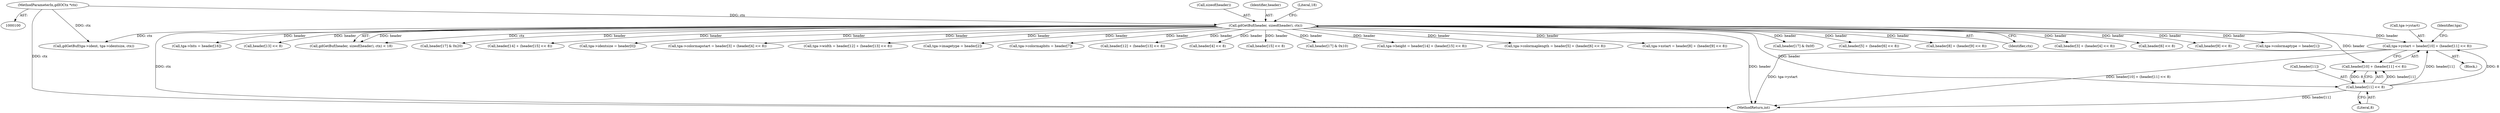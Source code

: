 digraph "0_libgd_10ef1dca63d62433fda13309b4a228782db823f7_0@pointer" {
"1000186" [label="(Call,tga->ystart = header[10] + (header[11] << 8))"];
"1000107" [label="(Call,gdGetBuf(header, sizeof(header), ctx))"];
"1000101" [label="(MethodParameterIn,gdIOCtx *ctx)"];
"1000194" [label="(Call,header[11] << 8)"];
"1000108" [label="(Identifier,header)"];
"1000201" [label="(Identifier,tga)"];
"1000112" [label="(Literal,18)"];
"1000181" [label="(Call,header[9] << 8)"];
"1000126" [label="(Call,tga->colormaptype = header[1])"];
"1000107" [label="(Call,gdGetBuf(header, sizeof(header), ctx))"];
"1000225" [label="(Call,tga->bits = header[16])"];
"1000207" [label="(Call,header[13] << 8)"];
"1000186" [label="(Call,tga->ystart = header[10] + (header[11] << 8))"];
"1000190" [label="(Call,header[10] + (header[11] << 8))"];
"1000187" [label="(Call,tga->ystart)"];
"1000106" [label="(Call,gdGetBuf(header, sizeof(header), ctx) < 18)"];
"1000258" [label="(Call,header[17] & 0x20)"];
"1000216" [label="(Call,header[14] + (header[15] << 8))"];
"1000119" [label="(Call,tga->identsize = header[0])"];
"1000140" [label="(Call,tga->colormapstart = header[3] + (header[4] << 8))"];
"1000199" [label="(Call,tga->width = header[12] + (header[13] << 8))"];
"1000346" [label="(Call,gdGetBuf(tga->ident, tga->identsize, ctx))"];
"1000133" [label="(Call,tga->imagetype = header[2])"];
"1000166" [label="(Call,tga->colormapbits = header[7])"];
"1000101" [label="(MethodParameterIn,gdIOCtx *ctx)"];
"1000203" [label="(Call,header[12] + (header[13] << 8))"];
"1000109" [label="(Call,sizeof(header))"];
"1000148" [label="(Call,header[4] << 8)"];
"1000220" [label="(Call,header[15] << 8)"];
"1000246" [label="(Call,header[17] & 0x10)"];
"1000212" [label="(Call,tga->height = header[14] + (header[15] << 8))"];
"1000153" [label="(Call,tga->colormaplength = header[5] + (header[6] << 8))"];
"1000173" [label="(Call,tga->xstart = header[8] + (header[9] << 8))"];
"1000356" [label="(MethodReturn,int)"];
"1000236" [label="(Call,header[17] & 0x0f)"];
"1000103" [label="(Block,)"];
"1000157" [label="(Call,header[5] + (header[6] << 8))"];
"1000177" [label="(Call,header[8] + (header[9] << 8))"];
"1000111" [label="(Identifier,ctx)"];
"1000144" [label="(Call,header[3] + (header[4] << 8))"];
"1000195" [label="(Call,header[11])"];
"1000194" [label="(Call,header[11] << 8)"];
"1000198" [label="(Literal,8)"];
"1000161" [label="(Call,header[6] << 8)"];
"1000186" -> "1000103"  [label="AST: "];
"1000186" -> "1000190"  [label="CFG: "];
"1000187" -> "1000186"  [label="AST: "];
"1000190" -> "1000186"  [label="AST: "];
"1000201" -> "1000186"  [label="CFG: "];
"1000186" -> "1000356"  [label="DDG: tga->ystart"];
"1000186" -> "1000356"  [label="DDG: header[10] + (header[11] << 8)"];
"1000107" -> "1000186"  [label="DDG: header"];
"1000194" -> "1000186"  [label="DDG: header[11]"];
"1000194" -> "1000186"  [label="DDG: 8"];
"1000107" -> "1000106"  [label="AST: "];
"1000107" -> "1000111"  [label="CFG: "];
"1000108" -> "1000107"  [label="AST: "];
"1000109" -> "1000107"  [label="AST: "];
"1000111" -> "1000107"  [label="AST: "];
"1000112" -> "1000107"  [label="CFG: "];
"1000107" -> "1000356"  [label="DDG: header"];
"1000107" -> "1000356"  [label="DDG: ctx"];
"1000107" -> "1000106"  [label="DDG: header"];
"1000107" -> "1000106"  [label="DDG: ctx"];
"1000101" -> "1000107"  [label="DDG: ctx"];
"1000107" -> "1000119"  [label="DDG: header"];
"1000107" -> "1000126"  [label="DDG: header"];
"1000107" -> "1000133"  [label="DDG: header"];
"1000107" -> "1000140"  [label="DDG: header"];
"1000107" -> "1000144"  [label="DDG: header"];
"1000107" -> "1000148"  [label="DDG: header"];
"1000107" -> "1000153"  [label="DDG: header"];
"1000107" -> "1000157"  [label="DDG: header"];
"1000107" -> "1000161"  [label="DDG: header"];
"1000107" -> "1000166"  [label="DDG: header"];
"1000107" -> "1000173"  [label="DDG: header"];
"1000107" -> "1000177"  [label="DDG: header"];
"1000107" -> "1000181"  [label="DDG: header"];
"1000107" -> "1000190"  [label="DDG: header"];
"1000107" -> "1000194"  [label="DDG: header"];
"1000107" -> "1000199"  [label="DDG: header"];
"1000107" -> "1000203"  [label="DDG: header"];
"1000107" -> "1000207"  [label="DDG: header"];
"1000107" -> "1000212"  [label="DDG: header"];
"1000107" -> "1000216"  [label="DDG: header"];
"1000107" -> "1000220"  [label="DDG: header"];
"1000107" -> "1000225"  [label="DDG: header"];
"1000107" -> "1000236"  [label="DDG: header"];
"1000107" -> "1000246"  [label="DDG: header"];
"1000107" -> "1000258"  [label="DDG: header"];
"1000107" -> "1000346"  [label="DDG: ctx"];
"1000101" -> "1000100"  [label="AST: "];
"1000101" -> "1000356"  [label="DDG: ctx"];
"1000101" -> "1000346"  [label="DDG: ctx"];
"1000194" -> "1000190"  [label="AST: "];
"1000194" -> "1000198"  [label="CFG: "];
"1000195" -> "1000194"  [label="AST: "];
"1000198" -> "1000194"  [label="AST: "];
"1000190" -> "1000194"  [label="CFG: "];
"1000194" -> "1000356"  [label="DDG: header[11]"];
"1000194" -> "1000190"  [label="DDG: header[11]"];
"1000194" -> "1000190"  [label="DDG: 8"];
}
